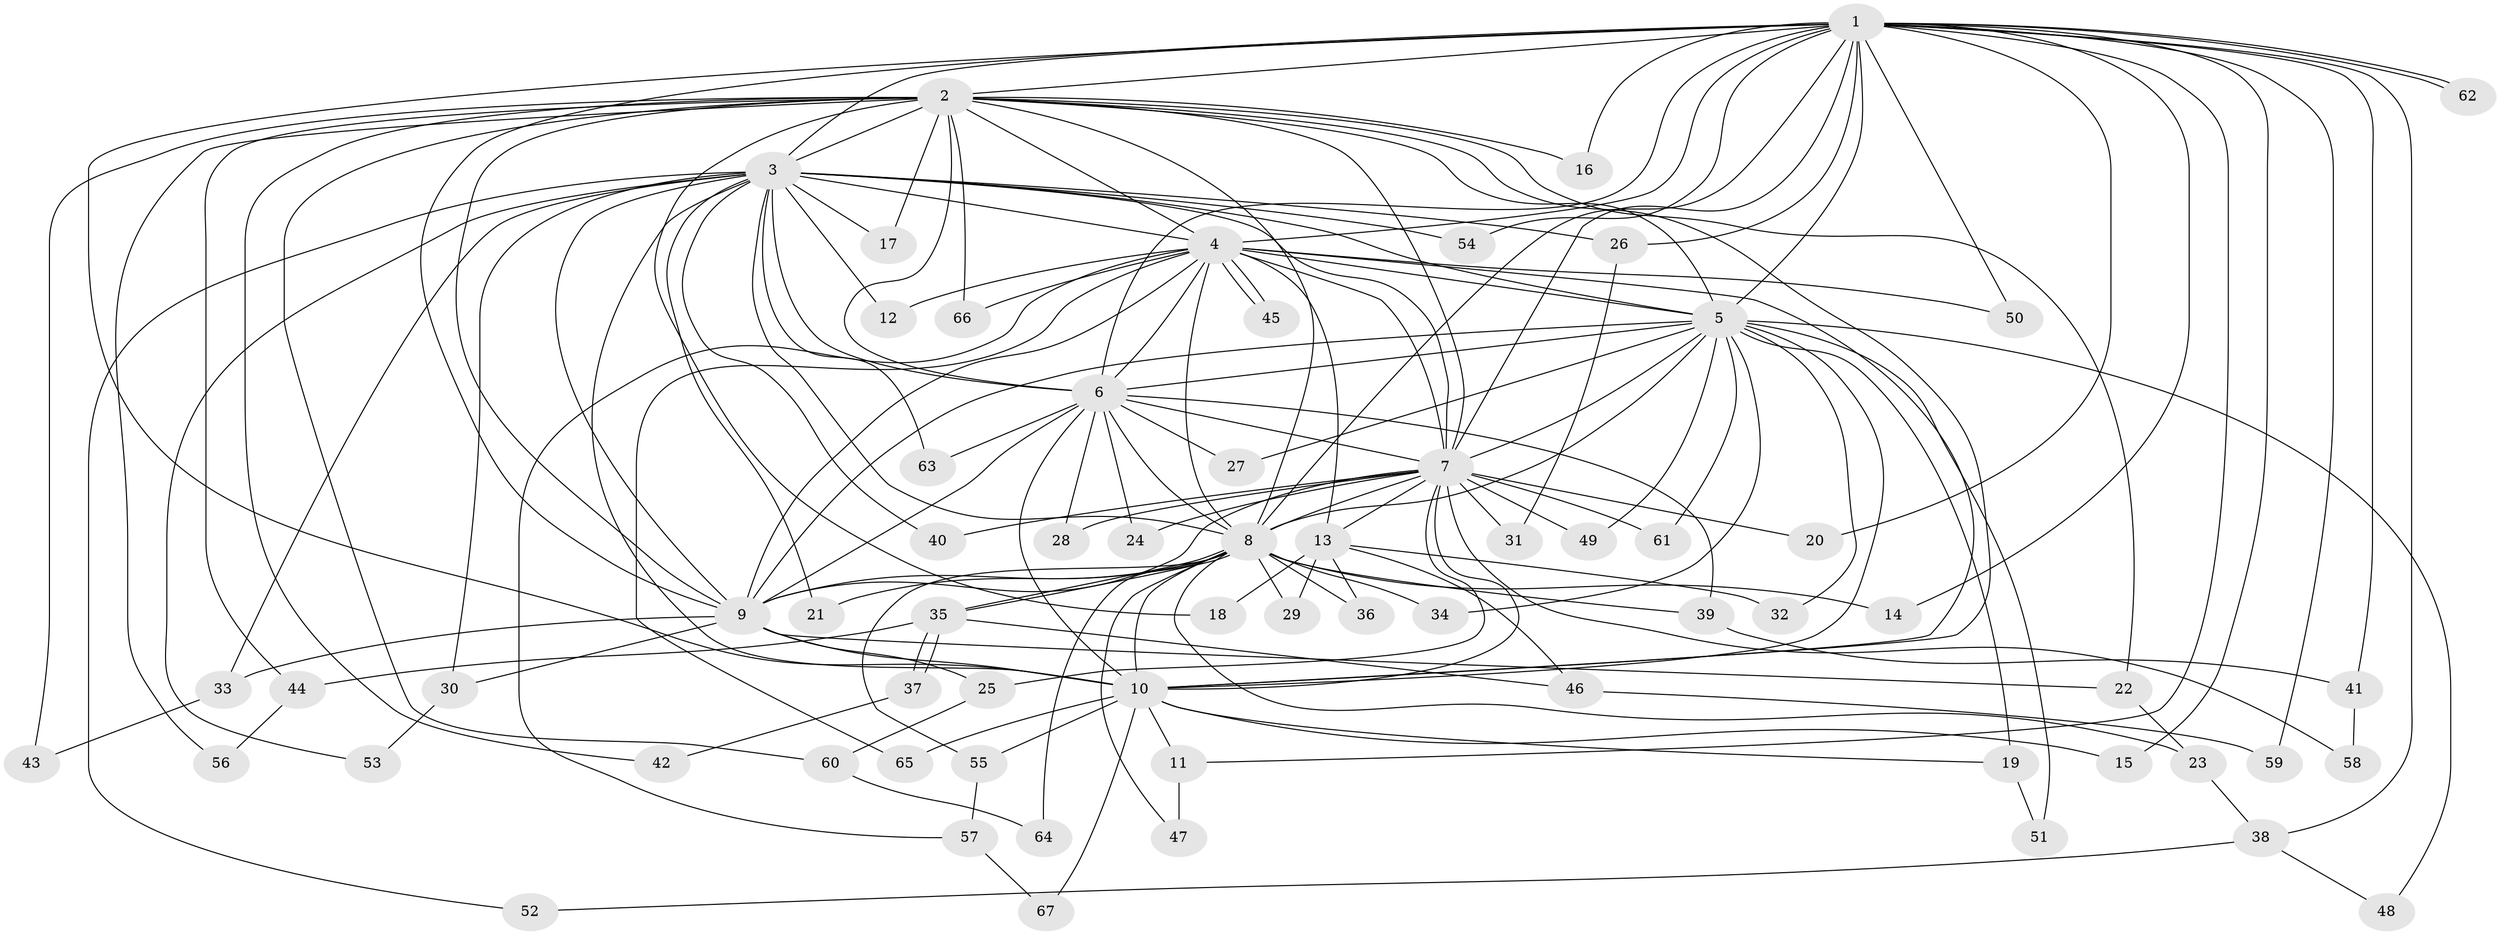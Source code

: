 // coarse degree distribution, {1: 0.75, 2: 0.15, 6: 0.05, 17: 0.05}
// Generated by graph-tools (version 1.1) at 2025/48/03/04/25 21:48:46]
// undirected, 67 vertices, 159 edges
graph export_dot {
graph [start="1"]
  node [color=gray90,style=filled];
  1;
  2;
  3;
  4;
  5;
  6;
  7;
  8;
  9;
  10;
  11;
  12;
  13;
  14;
  15;
  16;
  17;
  18;
  19;
  20;
  21;
  22;
  23;
  24;
  25;
  26;
  27;
  28;
  29;
  30;
  31;
  32;
  33;
  34;
  35;
  36;
  37;
  38;
  39;
  40;
  41;
  42;
  43;
  44;
  45;
  46;
  47;
  48;
  49;
  50;
  51;
  52;
  53;
  54;
  55;
  56;
  57;
  58;
  59;
  60;
  61;
  62;
  63;
  64;
  65;
  66;
  67;
  1 -- 2;
  1 -- 3;
  1 -- 4;
  1 -- 5;
  1 -- 6;
  1 -- 7;
  1 -- 8;
  1 -- 9;
  1 -- 10;
  1 -- 11;
  1 -- 14;
  1 -- 15;
  1 -- 16;
  1 -- 20;
  1 -- 26;
  1 -- 38;
  1 -- 41;
  1 -- 50;
  1 -- 54;
  1 -- 59;
  1 -- 62;
  1 -- 62;
  2 -- 3;
  2 -- 4;
  2 -- 5;
  2 -- 6;
  2 -- 7;
  2 -- 8;
  2 -- 9;
  2 -- 10;
  2 -- 16;
  2 -- 17;
  2 -- 18;
  2 -- 22;
  2 -- 42;
  2 -- 43;
  2 -- 44;
  2 -- 56;
  2 -- 60;
  2 -- 66;
  3 -- 4;
  3 -- 5;
  3 -- 6;
  3 -- 7;
  3 -- 8;
  3 -- 9;
  3 -- 10;
  3 -- 12;
  3 -- 17;
  3 -- 21;
  3 -- 26;
  3 -- 30;
  3 -- 33;
  3 -- 40;
  3 -- 52;
  3 -- 53;
  3 -- 54;
  3 -- 63;
  4 -- 5;
  4 -- 6;
  4 -- 7;
  4 -- 8;
  4 -- 9;
  4 -- 10;
  4 -- 12;
  4 -- 13;
  4 -- 45;
  4 -- 45;
  4 -- 50;
  4 -- 57;
  4 -- 65;
  4 -- 66;
  5 -- 6;
  5 -- 7;
  5 -- 8;
  5 -- 9;
  5 -- 10;
  5 -- 19;
  5 -- 27;
  5 -- 32;
  5 -- 34;
  5 -- 48;
  5 -- 49;
  5 -- 51;
  5 -- 61;
  6 -- 7;
  6 -- 8;
  6 -- 9;
  6 -- 10;
  6 -- 24;
  6 -- 27;
  6 -- 28;
  6 -- 39;
  6 -- 63;
  7 -- 8;
  7 -- 9;
  7 -- 10;
  7 -- 13;
  7 -- 20;
  7 -- 24;
  7 -- 25;
  7 -- 28;
  7 -- 31;
  7 -- 40;
  7 -- 49;
  7 -- 58;
  7 -- 61;
  8 -- 9;
  8 -- 10;
  8 -- 14;
  8 -- 21;
  8 -- 23;
  8 -- 29;
  8 -- 34;
  8 -- 35;
  8 -- 35;
  8 -- 36;
  8 -- 39;
  8 -- 47;
  8 -- 55;
  8 -- 64;
  9 -- 10;
  9 -- 22;
  9 -- 25;
  9 -- 30;
  9 -- 33;
  10 -- 11;
  10 -- 15;
  10 -- 19;
  10 -- 55;
  10 -- 65;
  10 -- 67;
  11 -- 47;
  13 -- 18;
  13 -- 29;
  13 -- 32;
  13 -- 36;
  13 -- 46;
  19 -- 51;
  22 -- 23;
  23 -- 38;
  25 -- 60;
  26 -- 31;
  30 -- 53;
  33 -- 43;
  35 -- 37;
  35 -- 37;
  35 -- 44;
  35 -- 46;
  37 -- 42;
  38 -- 48;
  38 -- 52;
  39 -- 41;
  41 -- 58;
  44 -- 56;
  46 -- 59;
  55 -- 57;
  57 -- 67;
  60 -- 64;
}
